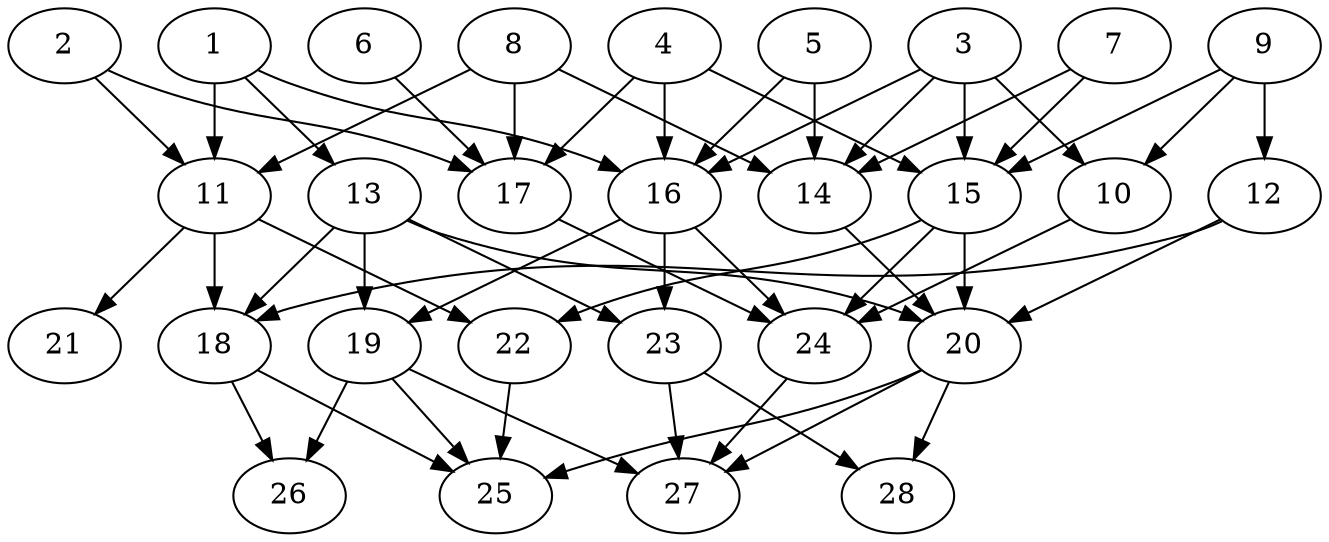 // DAG (tier=2-normal, mode=data, n=28, ccr=0.401, fat=0.554, density=0.455, regular=0.434, jump=0.180, mindata=2097152, maxdata=16777216)
// DAG automatically generated by daggen at Sun Aug 24 16:33:34 2025
// /home/ermia/Project/Environments/daggen/bin/daggen --dot --ccr 0.401 --fat 0.554 --regular 0.434 --density 0.455 --jump 0.180 --mindata 2097152 --maxdata 16777216 -n 28 
digraph G {
  1 [size="7950453664559683", alpha="0.04", expect_size="3975226832279841"]
  1 -> 11 [size ="679779271442432"]
  1 -> 13 [size ="679779271442432"]
  1 -> 16 [size ="679779271442432"]
  2 [size="2860075866868963868672", alpha="0.16", expect_size="1430037933434481934336"]
  2 -> 11 [size ="1611913339338752"]
  2 -> 17 [size ="1611913339338752"]
  3 [size="3942251331123247316992", alpha="0.05", expect_size="1971125665561623658496"]
  3 -> 10 [size ="1996424354988032"]
  3 -> 14 [size ="1996424354988032"]
  3 -> 15 [size ="1996424354988032"]
  3 -> 16 [size ="1996424354988032"]
  4 [size="366153292466680256", alpha="0.09", expect_size="183076646233340128"]
  4 -> 15 [size ="817854685380608"]
  4 -> 16 [size ="817854685380608"]
  4 -> 17 [size ="817854685380608"]
  5 [size="6199670437992752", alpha="0.03", expect_size="3099835218996376"]
  5 -> 14 [size ="644309653127168"]
  5 -> 16 [size ="644309653127168"]
  6 [size="116901476827136000000", alpha="0.07", expect_size="58450738413568000000"]
  6 -> 17 [size ="191265505280000"]
  7 [size="67735772779682480", alpha="0.16", expect_size="33867886389841240"]
  7 -> 14 [size ="1732703758057472"]
  7 -> 15 [size ="1732703758057472"]
  8 [size="268231905990427392", alpha="0.17", expect_size="134115952995213696"]
  8 -> 11 [size ="477411921625088"]
  8 -> 14 [size ="477411921625088"]
  8 -> 17 [size ="477411921625088"]
  9 [size="6111053460421960", alpha="0.19", expect_size="3055526730210980"]
  9 -> 10 [size ="140256863059968"]
  9 -> 12 [size ="140256863059968"]
  9 -> 15 [size ="140256863059968"]
  10 [size="281771918890988224", alpha="0.06", expect_size="140885959445494112"]
  10 -> 24 [size ="464214837690368"]
  11 [size="1122456779683031678976", alpha="0.02", expect_size="561228389841515839488"]
  11 -> 18 [size ="864045087326208"]
  11 -> 21 [size ="864045087326208"]
  11 -> 22 [size ="864045087326208"]
  12 [size="6754488015821550", alpha="0.15", expect_size="3377244007910775"]
  12 -> 18 [size ="306029841612800"]
  12 -> 20 [size ="306029841612800"]
  13 [size="14126520933662650", alpha="0.09", expect_size="7063260466831325"]
  13 -> 18 [size ="308568444108800"]
  13 -> 19 [size ="308568444108800"]
  13 -> 20 [size ="308568444108800"]
  13 -> 23 [size ="308568444108800"]
  14 [size="26042623305421376", alpha="0.06", expect_size="13021311652710688"]
  14 -> 20 [size ="583894504046592"]
  15 [size="4230317178544123", alpha="0.12", expect_size="2115158589272061"]
  15 -> 20 [size ="213168630530048"]
  15 -> 22 [size ="213168630530048"]
  15 -> 24 [size ="213168630530048"]
  16 [size="252819609223168000000", alpha="0.09", expect_size="126409804611584000000"]
  16 -> 19 [size ="319862865920000"]
  16 -> 23 [size ="319862865920000"]
  16 -> 24 [size ="319862865920000"]
  17 [size="23332391513740848", alpha="0.17", expect_size="11666195756870424"]
  17 -> 24 [size ="637563769454592"]
  18 [size="17061407887079558", alpha="0.03", expect_size="8530703943539779"]
  18 -> 25 [size ="963825566220288"]
  18 -> 26 [size ="963825566220288"]
  19 [size="572534644346135248896", alpha="0.14", expect_size="286267322173067624448"]
  19 -> 25 [size ="551600309403648"]
  19 -> 26 [size ="551600309403648"]
  19 -> 27 [size ="551600309403648"]
  20 [size="5607862713288759296", alpha="0.05", expect_size="2803931356644379648"]
  20 -> 25 [size ="2169281957593088"]
  20 -> 27 [size ="2169281957593088"]
  20 -> 28 [size ="2169281957593088"]
  21 [size="819319575053837795328", alpha="0.19", expect_size="409659787526918897664"]
  22 [size="11527002682644496384", alpha="0.04", expect_size="5763501341322248192"]
  22 -> 25 [size ="40822623961088"]
  23 [size="1756291589888608768", alpha="0.01", expect_size="878145794944304384"]
  23 -> 27 [size ="1386226070323200"]
  23 -> 28 [size ="1386226070323200"]
  24 [size="168806258643662016", alpha="0.13", expect_size="84403129321831008"]
  24 -> 27 [size ="163957365014528"]
  25 [size="2515313953393852022784", alpha="0.08", expect_size="1257656976696926011392"]
  26 [size="20004562284654362624", alpha="0.09", expect_size="10002281142327181312"]
  27 [size="1051450403158795136", alpha="0.07", expect_size="525725201579397568"]
  28 [size="2210371152946069760", alpha="0.03", expect_size="1105185576473034880"]
}